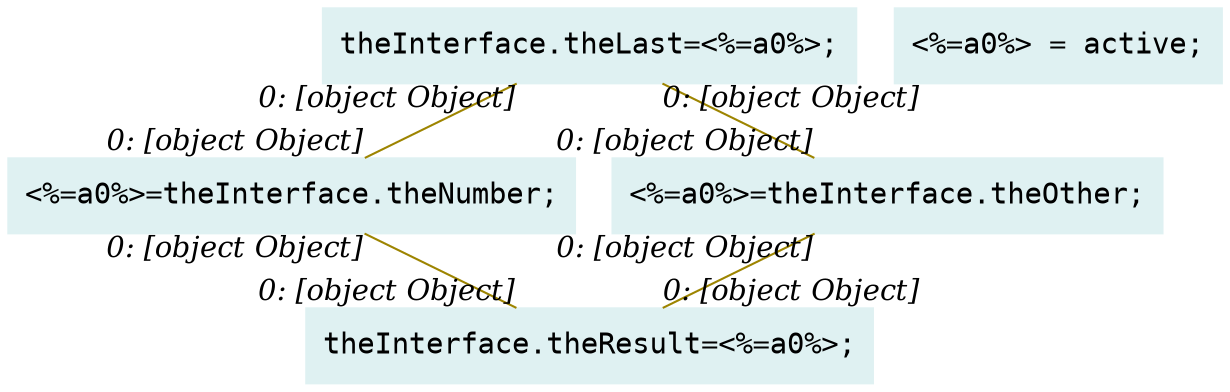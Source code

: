 digraph g{node_7529 [shape="box", style="filled", color="#dff1f2", fontname="Courier", label="<%=a0%>=theInterface.theNumber;
" ]
node_7531 [shape="box", style="filled", color="#dff1f2", fontname="Courier", label="<%=a0%>=theInterface.theOther;
" ]
node_7533 [shape="box", style="filled", color="#dff1f2", fontname="Courier", label="theInterface.theResult=<%=a0%>;
" ]
node_7535 [shape="box", style="filled", color="#dff1f2", fontname="Courier", label="theInterface.theLast=<%=a0%>;
" ]
node_7561 [shape="box", style="filled", color="#dff1f2", fontname="Courier", label="<%=a0%> = active;
" ]
node_7535 -> node_7529 [dir=none, arrowHead=none, fontname="Times-Italic", arrowsize=1, color="#9d8400", label="",  headlabel="0: [object Object]", taillabel="0: [object Object]" ]
node_7535 -> node_7531 [dir=none, arrowHead=none, fontname="Times-Italic", arrowsize=1, color="#9d8400", label="",  headlabel="0: [object Object]", taillabel="0: [object Object]" ]
node_7529 -> node_7533 [dir=none, arrowHead=none, fontname="Times-Italic", arrowsize=1, color="#9d8400", label="",  headlabel="0: [object Object]", taillabel="0: [object Object]" ]
node_7531 -> node_7533 [dir=none, arrowHead=none, fontname="Times-Italic", arrowsize=1, color="#9d8400", label="",  headlabel="0: [object Object]", taillabel="0: [object Object]" ]
}